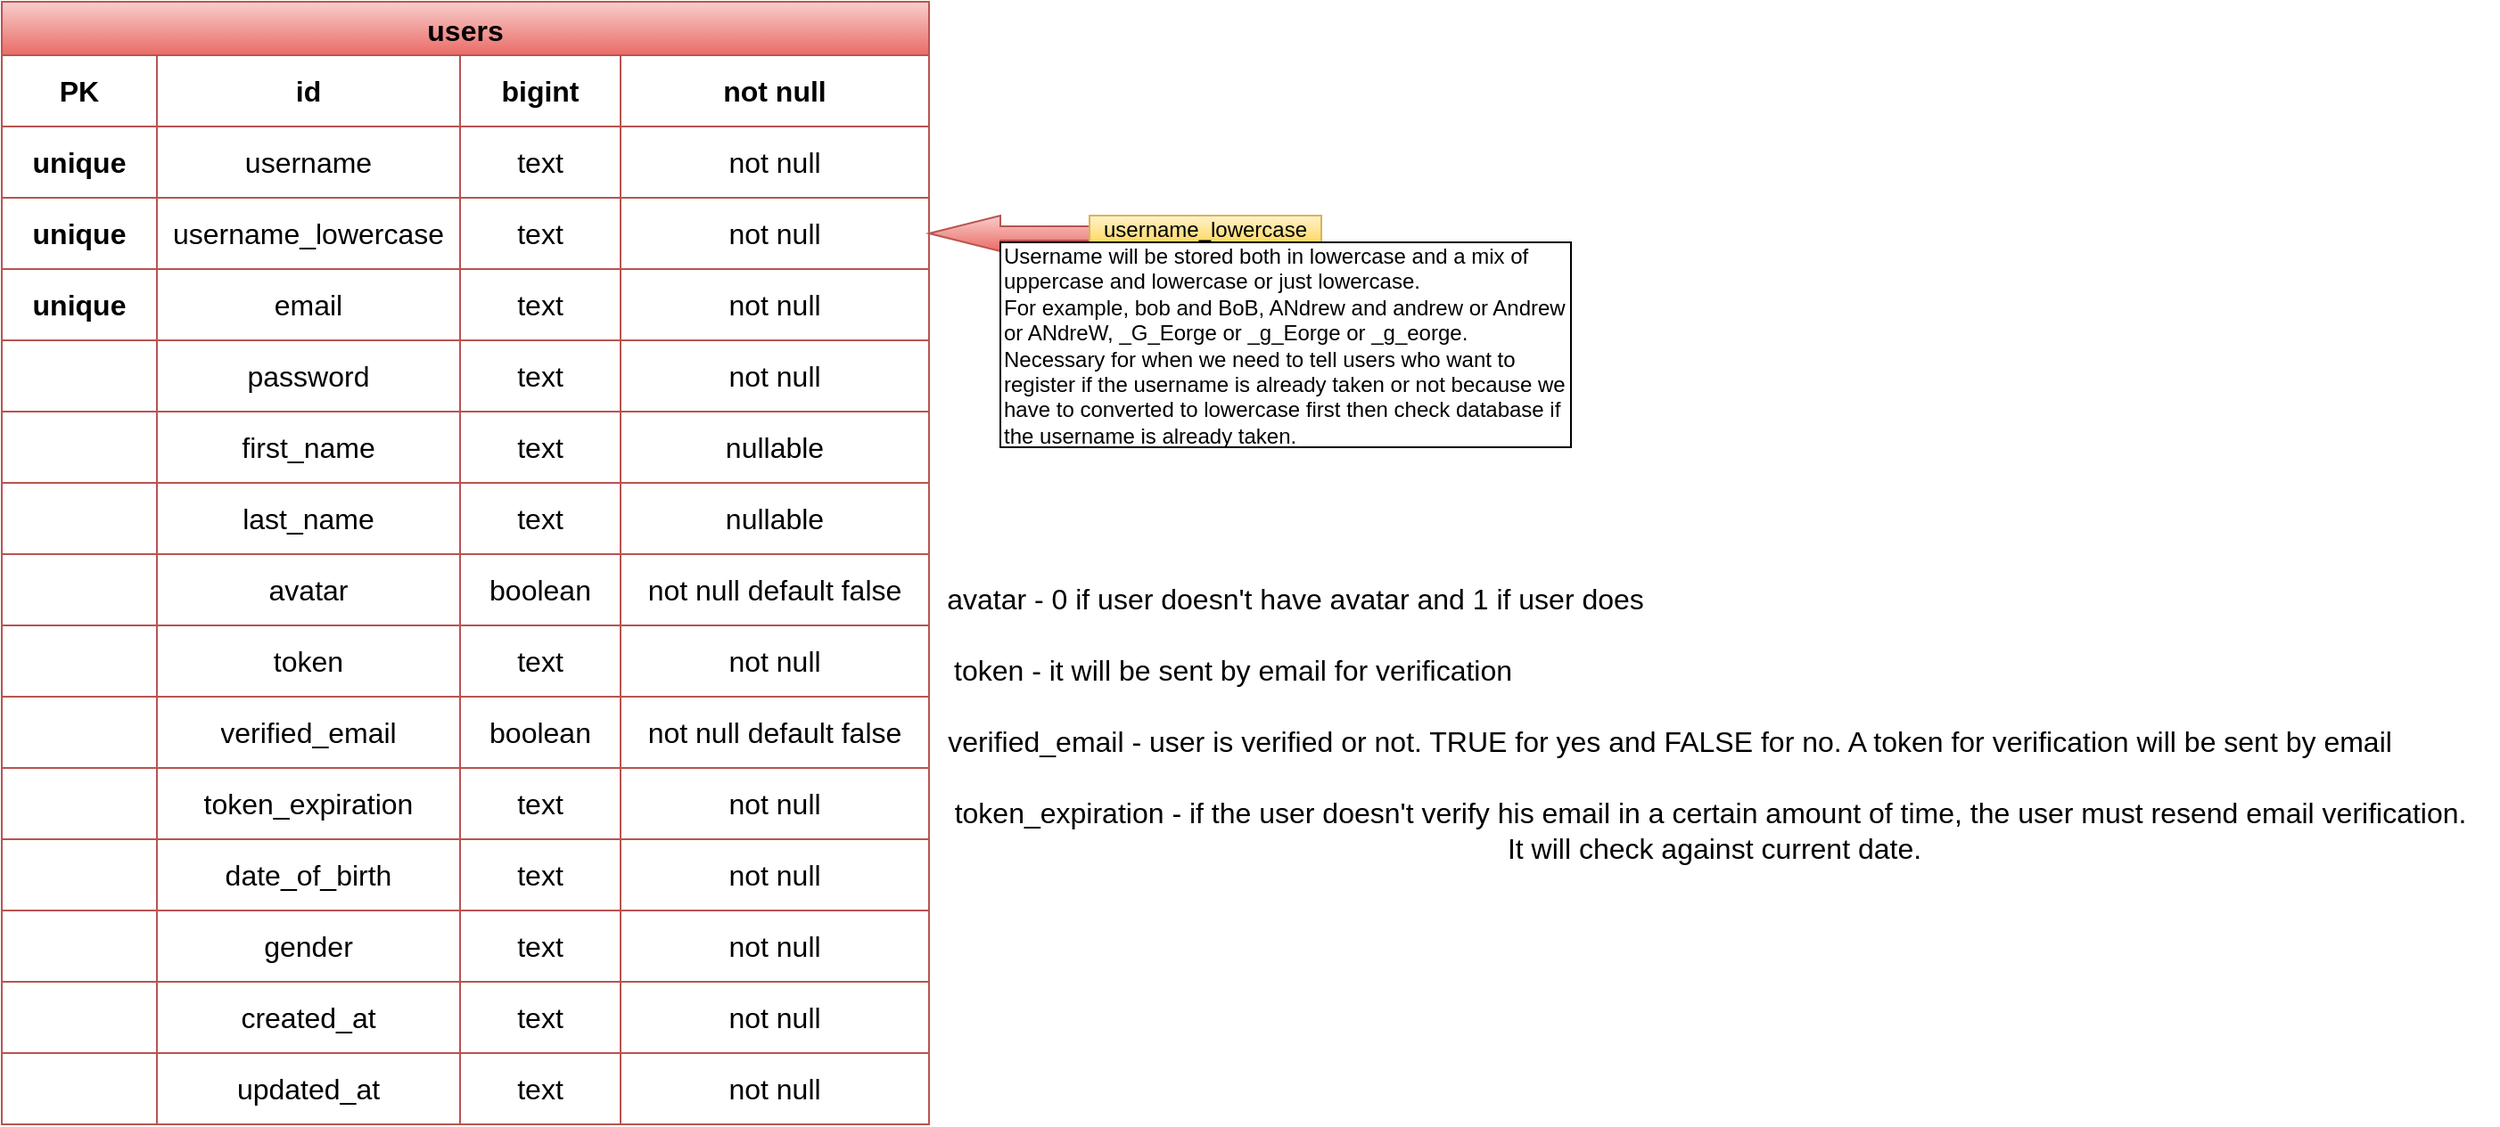 <mxfile version="21.1.2" type="device">
  <diagram name="Page-1" id="t4gs9tPtVX5zqlGiPhsi">
    <mxGraphModel dx="1117" dy="336" grid="1" gridSize="10" guides="1" tooltips="1" connect="1" arrows="1" fold="1" page="1" pageScale="1" pageWidth="2500" pageHeight="2500" math="0" shadow="0">
      <root>
        <mxCell id="0" />
        <mxCell id="1" parent="0" />
        <mxCell id="QIEU1KKEI3exDOAzTcKu-1" value="users" style="shape=table;startSize=30;container=1;collapsible=0;childLayout=tableLayout;strokeColor=#b85450;fontSize=16;fillColor=#f8cecc;gradientColor=#ea6b66;fontStyle=1;movable=1;resizable=1;rotatable=1;deletable=1;editable=1;locked=0;connectable=1;" parent="1" vertex="1">
          <mxGeometry x="440" y="60" width="520" height="630" as="geometry" />
        </mxCell>
        <mxCell id="QIEU1KKEI3exDOAzTcKu-2" value="" style="shape=tableRow;horizontal=0;startSize=0;swimlaneHead=0;swimlaneBody=0;strokeColor=inherit;top=0;left=0;bottom=0;right=0;collapsible=0;dropTarget=0;fillColor=none;points=[[0,0.5],[1,0.5]];portConstraint=eastwest;fontSize=16;movable=1;resizable=1;rotatable=1;deletable=1;editable=1;locked=0;connectable=1;" parent="QIEU1KKEI3exDOAzTcKu-1" vertex="1">
          <mxGeometry y="30" width="520" height="40" as="geometry" />
        </mxCell>
        <mxCell id="QIEU1KKEI3exDOAzTcKu-3" value="&lt;b&gt;PK&lt;/b&gt;" style="shape=partialRectangle;html=1;whiteSpace=wrap;connectable=1;strokeColor=inherit;overflow=hidden;fillColor=none;top=0;left=0;bottom=0;right=0;pointerEvents=1;fontSize=16;movable=1;resizable=1;rotatable=1;deletable=1;editable=1;locked=0;" parent="QIEU1KKEI3exDOAzTcKu-2" vertex="1">
          <mxGeometry width="87" height="40" as="geometry">
            <mxRectangle width="87" height="40" as="alternateBounds" />
          </mxGeometry>
        </mxCell>
        <mxCell id="QIEU1KKEI3exDOAzTcKu-4" value="&lt;b&gt;id&lt;/b&gt;" style="shape=partialRectangle;html=1;whiteSpace=wrap;connectable=1;strokeColor=inherit;overflow=hidden;fillColor=none;top=0;left=0;bottom=0;right=0;pointerEvents=1;fontSize=16;movable=1;resizable=1;rotatable=1;deletable=1;editable=1;locked=0;" parent="QIEU1KKEI3exDOAzTcKu-2" vertex="1">
          <mxGeometry x="87" width="170" height="40" as="geometry">
            <mxRectangle width="170" height="40" as="alternateBounds" />
          </mxGeometry>
        </mxCell>
        <mxCell id="QIEU1KKEI3exDOAzTcKu-5" value="&lt;b&gt;bigint&lt;/b&gt;" style="shape=partialRectangle;html=1;whiteSpace=wrap;connectable=1;strokeColor=inherit;overflow=hidden;fillColor=none;top=0;left=0;bottom=0;right=0;pointerEvents=1;fontSize=16;movable=1;resizable=1;rotatable=1;deletable=1;editable=1;locked=0;" parent="QIEU1KKEI3exDOAzTcKu-2" vertex="1">
          <mxGeometry x="257" width="90" height="40" as="geometry">
            <mxRectangle width="90" height="40" as="alternateBounds" />
          </mxGeometry>
        </mxCell>
        <mxCell id="QIEU1KKEI3exDOAzTcKu-6" value="&lt;b&gt;not null&lt;/b&gt;" style="shape=partialRectangle;html=1;whiteSpace=wrap;connectable=1;strokeColor=inherit;overflow=hidden;fillColor=none;top=0;left=0;bottom=0;right=0;pointerEvents=1;fontSize=16;movable=1;resizable=1;rotatable=1;deletable=1;editable=1;locked=0;" parent="QIEU1KKEI3exDOAzTcKu-2" vertex="1">
          <mxGeometry x="347" width="173" height="40" as="geometry">
            <mxRectangle width="173" height="40" as="alternateBounds" />
          </mxGeometry>
        </mxCell>
        <mxCell id="QIEU1KKEI3exDOAzTcKu-7" value="" style="shape=tableRow;horizontal=0;startSize=0;swimlaneHead=0;swimlaneBody=0;strokeColor=inherit;top=0;left=0;bottom=0;right=0;collapsible=0;dropTarget=0;fillColor=none;points=[[0,0.5],[1,0.5]];portConstraint=eastwest;fontSize=16;movable=1;resizable=1;rotatable=1;deletable=1;editable=1;locked=0;connectable=1;" parent="QIEU1KKEI3exDOAzTcKu-1" vertex="1">
          <mxGeometry y="70" width="520" height="40" as="geometry" />
        </mxCell>
        <mxCell id="QIEU1KKEI3exDOAzTcKu-8" value="unique" style="shape=partialRectangle;html=1;whiteSpace=wrap;connectable=1;strokeColor=inherit;overflow=hidden;fillColor=none;top=0;left=0;bottom=0;right=0;pointerEvents=1;fontSize=16;fontStyle=1;movable=1;resizable=1;rotatable=1;deletable=1;editable=1;locked=0;" parent="QIEU1KKEI3exDOAzTcKu-7" vertex="1">
          <mxGeometry width="87" height="40" as="geometry">
            <mxRectangle width="87" height="40" as="alternateBounds" />
          </mxGeometry>
        </mxCell>
        <mxCell id="QIEU1KKEI3exDOAzTcKu-9" value="username" style="shape=partialRectangle;html=1;whiteSpace=wrap;connectable=1;strokeColor=inherit;overflow=hidden;fillColor=none;top=0;left=0;bottom=0;right=0;pointerEvents=1;fontSize=16;movable=1;resizable=1;rotatable=1;deletable=1;editable=1;locked=0;" parent="QIEU1KKEI3exDOAzTcKu-7" vertex="1">
          <mxGeometry x="87" width="170" height="40" as="geometry">
            <mxRectangle width="170" height="40" as="alternateBounds" />
          </mxGeometry>
        </mxCell>
        <mxCell id="QIEU1KKEI3exDOAzTcKu-10" value="text" style="shape=partialRectangle;html=1;whiteSpace=wrap;connectable=1;strokeColor=inherit;overflow=hidden;fillColor=none;top=0;left=0;bottom=0;right=0;pointerEvents=1;fontSize=16;movable=1;resizable=1;rotatable=1;deletable=1;editable=1;locked=0;" parent="QIEU1KKEI3exDOAzTcKu-7" vertex="1">
          <mxGeometry x="257" width="90" height="40" as="geometry">
            <mxRectangle width="90" height="40" as="alternateBounds" />
          </mxGeometry>
        </mxCell>
        <mxCell id="QIEU1KKEI3exDOAzTcKu-11" value="not null" style="shape=partialRectangle;html=1;whiteSpace=wrap;connectable=1;strokeColor=inherit;overflow=hidden;fillColor=none;top=0;left=0;bottom=0;right=0;pointerEvents=1;fontSize=16;movable=1;resizable=1;rotatable=1;deletable=1;editable=1;locked=0;" parent="QIEU1KKEI3exDOAzTcKu-7" vertex="1">
          <mxGeometry x="347" width="173" height="40" as="geometry">
            <mxRectangle width="173" height="40" as="alternateBounds" />
          </mxGeometry>
        </mxCell>
        <mxCell id="QIEU1KKEI3exDOAzTcKu-12" style="shape=tableRow;horizontal=0;startSize=0;swimlaneHead=0;swimlaneBody=0;strokeColor=inherit;top=0;left=0;bottom=0;right=0;collapsible=0;dropTarget=0;fillColor=none;points=[[0,0.5],[1,0.5]];portConstraint=eastwest;fontSize=16;movable=1;resizable=1;rotatable=1;deletable=1;editable=1;locked=0;connectable=1;" parent="QIEU1KKEI3exDOAzTcKu-1" vertex="1">
          <mxGeometry y="110" width="520" height="40" as="geometry" />
        </mxCell>
        <mxCell id="QIEU1KKEI3exDOAzTcKu-13" value="&lt;b&gt;unique&lt;/b&gt;" style="shape=partialRectangle;html=1;whiteSpace=wrap;connectable=1;strokeColor=inherit;overflow=hidden;fillColor=none;top=0;left=0;bottom=0;right=0;pointerEvents=1;fontSize=16;movable=1;resizable=1;rotatable=1;deletable=1;editable=1;locked=0;" parent="QIEU1KKEI3exDOAzTcKu-12" vertex="1">
          <mxGeometry width="87" height="40" as="geometry">
            <mxRectangle width="87" height="40" as="alternateBounds" />
          </mxGeometry>
        </mxCell>
        <mxCell id="QIEU1KKEI3exDOAzTcKu-14" value="username_lowercase" style="shape=partialRectangle;html=1;whiteSpace=wrap;connectable=1;strokeColor=inherit;overflow=hidden;fillColor=none;top=0;left=0;bottom=0;right=0;pointerEvents=1;fontSize=16;movable=1;resizable=1;rotatable=1;deletable=1;editable=1;locked=0;" parent="QIEU1KKEI3exDOAzTcKu-12" vertex="1">
          <mxGeometry x="87" width="170" height="40" as="geometry">
            <mxRectangle width="170" height="40" as="alternateBounds" />
          </mxGeometry>
        </mxCell>
        <mxCell id="QIEU1KKEI3exDOAzTcKu-15" value="text" style="shape=partialRectangle;html=1;whiteSpace=wrap;connectable=1;strokeColor=inherit;overflow=hidden;fillColor=none;top=0;left=0;bottom=0;right=0;pointerEvents=1;fontSize=16;movable=1;resizable=1;rotatable=1;deletable=1;editable=1;locked=0;" parent="QIEU1KKEI3exDOAzTcKu-12" vertex="1">
          <mxGeometry x="257" width="90" height="40" as="geometry">
            <mxRectangle width="90" height="40" as="alternateBounds" />
          </mxGeometry>
        </mxCell>
        <mxCell id="QIEU1KKEI3exDOAzTcKu-16" value="not null" style="shape=partialRectangle;html=1;whiteSpace=wrap;connectable=1;strokeColor=inherit;overflow=hidden;fillColor=none;top=0;left=0;bottom=0;right=0;pointerEvents=1;fontSize=16;movable=1;resizable=1;rotatable=1;deletable=1;editable=1;locked=0;" parent="QIEU1KKEI3exDOAzTcKu-12" vertex="1">
          <mxGeometry x="347" width="173" height="40" as="geometry">
            <mxRectangle width="173" height="40" as="alternateBounds" />
          </mxGeometry>
        </mxCell>
        <mxCell id="QIEU1KKEI3exDOAzTcKu-17" style="shape=tableRow;horizontal=0;startSize=0;swimlaneHead=0;swimlaneBody=0;strokeColor=inherit;top=0;left=0;bottom=0;right=0;collapsible=0;dropTarget=0;fillColor=none;points=[[0,0.5],[1,0.5]];portConstraint=eastwest;fontSize=16;movable=1;resizable=1;rotatable=1;deletable=1;editable=1;locked=0;connectable=1;" parent="QIEU1KKEI3exDOAzTcKu-1" vertex="1">
          <mxGeometry y="150" width="520" height="40" as="geometry" />
        </mxCell>
        <mxCell id="QIEU1KKEI3exDOAzTcKu-18" value="&lt;b&gt;unique&lt;/b&gt;" style="shape=partialRectangle;html=1;whiteSpace=wrap;connectable=1;strokeColor=inherit;overflow=hidden;fillColor=none;top=0;left=0;bottom=0;right=0;pointerEvents=1;fontSize=16;movable=1;resizable=1;rotatable=1;deletable=1;editable=1;locked=0;" parent="QIEU1KKEI3exDOAzTcKu-17" vertex="1">
          <mxGeometry width="87" height="40" as="geometry">
            <mxRectangle width="87" height="40" as="alternateBounds" />
          </mxGeometry>
        </mxCell>
        <mxCell id="QIEU1KKEI3exDOAzTcKu-19" value="email" style="shape=partialRectangle;html=1;whiteSpace=wrap;connectable=1;strokeColor=inherit;overflow=hidden;fillColor=none;top=0;left=0;bottom=0;right=0;pointerEvents=1;fontSize=16;movable=1;resizable=1;rotatable=1;deletable=1;editable=1;locked=0;" parent="QIEU1KKEI3exDOAzTcKu-17" vertex="1">
          <mxGeometry x="87" width="170" height="40" as="geometry">
            <mxRectangle width="170" height="40" as="alternateBounds" />
          </mxGeometry>
        </mxCell>
        <mxCell id="QIEU1KKEI3exDOAzTcKu-20" value="text" style="shape=partialRectangle;html=1;whiteSpace=wrap;connectable=1;strokeColor=inherit;overflow=hidden;fillColor=none;top=0;left=0;bottom=0;right=0;pointerEvents=1;fontSize=16;movable=1;resizable=1;rotatable=1;deletable=1;editable=1;locked=0;" parent="QIEU1KKEI3exDOAzTcKu-17" vertex="1">
          <mxGeometry x="257" width="90" height="40" as="geometry">
            <mxRectangle width="90" height="40" as="alternateBounds" />
          </mxGeometry>
        </mxCell>
        <mxCell id="QIEU1KKEI3exDOAzTcKu-21" value="not null" style="shape=partialRectangle;html=1;whiteSpace=wrap;connectable=1;strokeColor=inherit;overflow=hidden;fillColor=none;top=0;left=0;bottom=0;right=0;pointerEvents=1;fontSize=16;movable=1;resizable=1;rotatable=1;deletable=1;editable=1;locked=0;" parent="QIEU1KKEI3exDOAzTcKu-17" vertex="1">
          <mxGeometry x="347" width="173" height="40" as="geometry">
            <mxRectangle width="173" height="40" as="alternateBounds" />
          </mxGeometry>
        </mxCell>
        <mxCell id="QIEU1KKEI3exDOAzTcKu-22" style="shape=tableRow;horizontal=0;startSize=0;swimlaneHead=0;swimlaneBody=0;strokeColor=inherit;top=0;left=0;bottom=0;right=0;collapsible=0;dropTarget=0;fillColor=none;points=[[0,0.5],[1,0.5]];portConstraint=eastwest;fontSize=16;movable=1;resizable=1;rotatable=1;deletable=1;editable=1;locked=0;connectable=1;" parent="QIEU1KKEI3exDOAzTcKu-1" vertex="1">
          <mxGeometry y="190" width="520" height="40" as="geometry" />
        </mxCell>
        <mxCell id="QIEU1KKEI3exDOAzTcKu-23" style="shape=partialRectangle;html=1;whiteSpace=wrap;connectable=1;strokeColor=inherit;overflow=hidden;fillColor=none;top=0;left=0;bottom=0;right=0;pointerEvents=1;fontSize=16;movable=1;resizable=1;rotatable=1;deletable=1;editable=1;locked=0;" parent="QIEU1KKEI3exDOAzTcKu-22" vertex="1">
          <mxGeometry width="87" height="40" as="geometry">
            <mxRectangle width="87" height="40" as="alternateBounds" />
          </mxGeometry>
        </mxCell>
        <mxCell id="QIEU1KKEI3exDOAzTcKu-24" value="password" style="shape=partialRectangle;html=1;whiteSpace=wrap;connectable=1;strokeColor=inherit;overflow=hidden;fillColor=none;top=0;left=0;bottom=0;right=0;pointerEvents=1;fontSize=16;movable=1;resizable=1;rotatable=1;deletable=1;editable=1;locked=0;" parent="QIEU1KKEI3exDOAzTcKu-22" vertex="1">
          <mxGeometry x="87" width="170" height="40" as="geometry">
            <mxRectangle width="170" height="40" as="alternateBounds" />
          </mxGeometry>
        </mxCell>
        <mxCell id="QIEU1KKEI3exDOAzTcKu-25" value="text" style="shape=partialRectangle;html=1;whiteSpace=wrap;connectable=1;strokeColor=inherit;overflow=hidden;fillColor=none;top=0;left=0;bottom=0;right=0;pointerEvents=1;fontSize=16;movable=1;resizable=1;rotatable=1;deletable=1;editable=1;locked=0;" parent="QIEU1KKEI3exDOAzTcKu-22" vertex="1">
          <mxGeometry x="257" width="90" height="40" as="geometry">
            <mxRectangle width="90" height="40" as="alternateBounds" />
          </mxGeometry>
        </mxCell>
        <mxCell id="QIEU1KKEI3exDOAzTcKu-26" value="not null" style="shape=partialRectangle;html=1;whiteSpace=wrap;connectable=1;strokeColor=inherit;overflow=hidden;fillColor=none;top=0;left=0;bottom=0;right=0;pointerEvents=1;fontSize=16;movable=1;resizable=1;rotatable=1;deletable=1;editable=1;locked=0;" parent="QIEU1KKEI3exDOAzTcKu-22" vertex="1">
          <mxGeometry x="347" width="173" height="40" as="geometry">
            <mxRectangle width="173" height="40" as="alternateBounds" />
          </mxGeometry>
        </mxCell>
        <mxCell id="QIEU1KKEI3exDOAzTcKu-27" style="shape=tableRow;horizontal=0;startSize=0;swimlaneHead=0;swimlaneBody=0;strokeColor=inherit;top=0;left=0;bottom=0;right=0;collapsible=0;dropTarget=0;fillColor=none;points=[[0,0.5],[1,0.5]];portConstraint=eastwest;fontSize=16;movable=1;resizable=1;rotatable=1;deletable=1;editable=1;locked=0;connectable=1;" parent="QIEU1KKEI3exDOAzTcKu-1" vertex="1">
          <mxGeometry y="230" width="520" height="40" as="geometry" />
        </mxCell>
        <mxCell id="QIEU1KKEI3exDOAzTcKu-28" style="shape=partialRectangle;html=1;whiteSpace=wrap;connectable=1;strokeColor=inherit;overflow=hidden;fillColor=none;top=0;left=0;bottom=0;right=0;pointerEvents=1;fontSize=16;movable=1;resizable=1;rotatable=1;deletable=1;editable=1;locked=0;" parent="QIEU1KKEI3exDOAzTcKu-27" vertex="1">
          <mxGeometry width="87" height="40" as="geometry">
            <mxRectangle width="87" height="40" as="alternateBounds" />
          </mxGeometry>
        </mxCell>
        <mxCell id="QIEU1KKEI3exDOAzTcKu-29" value="first_name" style="shape=partialRectangle;html=1;whiteSpace=wrap;connectable=1;strokeColor=inherit;overflow=hidden;fillColor=none;top=0;left=0;bottom=0;right=0;pointerEvents=1;fontSize=16;movable=1;resizable=1;rotatable=1;deletable=1;editable=1;locked=0;" parent="QIEU1KKEI3exDOAzTcKu-27" vertex="1">
          <mxGeometry x="87" width="170" height="40" as="geometry">
            <mxRectangle width="170" height="40" as="alternateBounds" />
          </mxGeometry>
        </mxCell>
        <mxCell id="QIEU1KKEI3exDOAzTcKu-30" value="text" style="shape=partialRectangle;html=1;whiteSpace=wrap;connectable=1;strokeColor=inherit;overflow=hidden;fillColor=none;top=0;left=0;bottom=0;right=0;pointerEvents=1;fontSize=16;movable=1;resizable=1;rotatable=1;deletable=1;editable=1;locked=0;" parent="QIEU1KKEI3exDOAzTcKu-27" vertex="1">
          <mxGeometry x="257" width="90" height="40" as="geometry">
            <mxRectangle width="90" height="40" as="alternateBounds" />
          </mxGeometry>
        </mxCell>
        <mxCell id="QIEU1KKEI3exDOAzTcKu-31" value="nullable" style="shape=partialRectangle;html=1;whiteSpace=wrap;connectable=1;strokeColor=inherit;overflow=hidden;fillColor=none;top=0;left=0;bottom=0;right=0;pointerEvents=1;fontSize=16;movable=1;resizable=1;rotatable=1;deletable=1;editable=1;locked=0;" parent="QIEU1KKEI3exDOAzTcKu-27" vertex="1">
          <mxGeometry x="347" width="173" height="40" as="geometry">
            <mxRectangle width="173" height="40" as="alternateBounds" />
          </mxGeometry>
        </mxCell>
        <mxCell id="QIEU1KKEI3exDOAzTcKu-32" style="shape=tableRow;horizontal=0;startSize=0;swimlaneHead=0;swimlaneBody=0;strokeColor=inherit;top=0;left=0;bottom=0;right=0;collapsible=0;dropTarget=0;fillColor=none;points=[[0,0.5],[1,0.5]];portConstraint=eastwest;fontSize=16;movable=1;resizable=1;rotatable=1;deletable=1;editable=1;locked=0;connectable=1;" parent="QIEU1KKEI3exDOAzTcKu-1" vertex="1">
          <mxGeometry y="270" width="520" height="40" as="geometry" />
        </mxCell>
        <mxCell id="QIEU1KKEI3exDOAzTcKu-33" style="shape=partialRectangle;html=1;whiteSpace=wrap;connectable=1;strokeColor=inherit;overflow=hidden;fillColor=none;top=0;left=0;bottom=0;right=0;pointerEvents=1;fontSize=16;movable=1;resizable=1;rotatable=1;deletable=1;editable=1;locked=0;" parent="QIEU1KKEI3exDOAzTcKu-32" vertex="1">
          <mxGeometry width="87" height="40" as="geometry">
            <mxRectangle width="87" height="40" as="alternateBounds" />
          </mxGeometry>
        </mxCell>
        <mxCell id="QIEU1KKEI3exDOAzTcKu-34" value="last_name" style="shape=partialRectangle;html=1;whiteSpace=wrap;connectable=1;strokeColor=inherit;overflow=hidden;fillColor=none;top=0;left=0;bottom=0;right=0;pointerEvents=1;fontSize=16;movable=1;resizable=1;rotatable=1;deletable=1;editable=1;locked=0;" parent="QIEU1KKEI3exDOAzTcKu-32" vertex="1">
          <mxGeometry x="87" width="170" height="40" as="geometry">
            <mxRectangle width="170" height="40" as="alternateBounds" />
          </mxGeometry>
        </mxCell>
        <mxCell id="QIEU1KKEI3exDOAzTcKu-35" value="text" style="shape=partialRectangle;html=1;whiteSpace=wrap;connectable=1;strokeColor=inherit;overflow=hidden;fillColor=none;top=0;left=0;bottom=0;right=0;pointerEvents=1;fontSize=16;movable=1;resizable=1;rotatable=1;deletable=1;editable=1;locked=0;" parent="QIEU1KKEI3exDOAzTcKu-32" vertex="1">
          <mxGeometry x="257" width="90" height="40" as="geometry">
            <mxRectangle width="90" height="40" as="alternateBounds" />
          </mxGeometry>
        </mxCell>
        <mxCell id="QIEU1KKEI3exDOAzTcKu-36" value="nullable" style="shape=partialRectangle;html=1;whiteSpace=wrap;connectable=1;strokeColor=inherit;overflow=hidden;fillColor=none;top=0;left=0;bottom=0;right=0;pointerEvents=1;fontSize=16;movable=1;resizable=1;rotatable=1;deletable=1;editable=1;locked=0;" parent="QIEU1KKEI3exDOAzTcKu-32" vertex="1">
          <mxGeometry x="347" width="173" height="40" as="geometry">
            <mxRectangle width="173" height="40" as="alternateBounds" />
          </mxGeometry>
        </mxCell>
        <mxCell id="QIEU1KKEI3exDOAzTcKu-37" style="shape=tableRow;horizontal=0;startSize=0;swimlaneHead=0;swimlaneBody=0;strokeColor=inherit;top=0;left=0;bottom=0;right=0;collapsible=0;dropTarget=0;fillColor=none;points=[[0,0.5],[1,0.5]];portConstraint=eastwest;fontSize=16;movable=1;resizable=1;rotatable=1;deletable=1;editable=1;locked=0;connectable=1;" parent="QIEU1KKEI3exDOAzTcKu-1" vertex="1">
          <mxGeometry y="310" width="520" height="40" as="geometry" />
        </mxCell>
        <mxCell id="QIEU1KKEI3exDOAzTcKu-38" style="shape=partialRectangle;html=1;whiteSpace=wrap;connectable=1;strokeColor=inherit;overflow=hidden;fillColor=none;top=0;left=0;bottom=0;right=0;pointerEvents=1;fontSize=16;movable=1;resizable=1;rotatable=1;deletable=1;editable=1;locked=0;" parent="QIEU1KKEI3exDOAzTcKu-37" vertex="1">
          <mxGeometry width="87" height="40" as="geometry">
            <mxRectangle width="87" height="40" as="alternateBounds" />
          </mxGeometry>
        </mxCell>
        <mxCell id="QIEU1KKEI3exDOAzTcKu-39" value="avatar" style="shape=partialRectangle;html=1;whiteSpace=wrap;connectable=1;strokeColor=inherit;overflow=hidden;fillColor=none;top=0;left=0;bottom=0;right=0;pointerEvents=1;fontSize=16;movable=1;resizable=1;rotatable=1;deletable=1;editable=1;locked=0;" parent="QIEU1KKEI3exDOAzTcKu-37" vertex="1">
          <mxGeometry x="87" width="170" height="40" as="geometry">
            <mxRectangle width="170" height="40" as="alternateBounds" />
          </mxGeometry>
        </mxCell>
        <mxCell id="QIEU1KKEI3exDOAzTcKu-40" value="boolean" style="shape=partialRectangle;html=1;whiteSpace=wrap;connectable=1;strokeColor=inherit;overflow=hidden;fillColor=none;top=0;left=0;bottom=0;right=0;pointerEvents=1;fontSize=16;movable=1;resizable=1;rotatable=1;deletable=1;editable=1;locked=0;" parent="QIEU1KKEI3exDOAzTcKu-37" vertex="1">
          <mxGeometry x="257" width="90" height="40" as="geometry">
            <mxRectangle width="90" height="40" as="alternateBounds" />
          </mxGeometry>
        </mxCell>
        <mxCell id="QIEU1KKEI3exDOAzTcKu-41" value="not null default false" style="shape=partialRectangle;html=1;whiteSpace=wrap;connectable=1;strokeColor=inherit;overflow=hidden;fillColor=none;top=0;left=0;bottom=0;right=0;pointerEvents=1;fontSize=16;movable=1;resizable=1;rotatable=1;deletable=1;editable=1;locked=0;" parent="QIEU1KKEI3exDOAzTcKu-37" vertex="1">
          <mxGeometry x="347" width="173" height="40" as="geometry">
            <mxRectangle width="173" height="40" as="alternateBounds" />
          </mxGeometry>
        </mxCell>
        <mxCell id="QIEU1KKEI3exDOAzTcKu-42" style="shape=tableRow;horizontal=0;startSize=0;swimlaneHead=0;swimlaneBody=0;strokeColor=inherit;top=0;left=0;bottom=0;right=0;collapsible=0;dropTarget=0;fillColor=none;points=[[0,0.5],[1,0.5]];portConstraint=eastwest;fontSize=16;movable=1;resizable=1;rotatable=1;deletable=1;editable=1;locked=0;connectable=1;" parent="QIEU1KKEI3exDOAzTcKu-1" vertex="1">
          <mxGeometry y="350" width="520" height="40" as="geometry" />
        </mxCell>
        <mxCell id="QIEU1KKEI3exDOAzTcKu-43" style="shape=partialRectangle;html=1;whiteSpace=wrap;connectable=1;strokeColor=inherit;overflow=hidden;fillColor=none;top=0;left=0;bottom=0;right=0;pointerEvents=1;fontSize=16;movable=1;resizable=1;rotatable=1;deletable=1;editable=1;locked=0;" parent="QIEU1KKEI3exDOAzTcKu-42" vertex="1">
          <mxGeometry width="87" height="40" as="geometry">
            <mxRectangle width="87" height="40" as="alternateBounds" />
          </mxGeometry>
        </mxCell>
        <mxCell id="QIEU1KKEI3exDOAzTcKu-44" value="token" style="shape=partialRectangle;html=1;whiteSpace=wrap;connectable=1;strokeColor=inherit;overflow=hidden;fillColor=none;top=0;left=0;bottom=0;right=0;pointerEvents=1;fontSize=16;movable=1;resizable=1;rotatable=1;deletable=1;editable=1;locked=0;" parent="QIEU1KKEI3exDOAzTcKu-42" vertex="1">
          <mxGeometry x="87" width="170" height="40" as="geometry">
            <mxRectangle width="170" height="40" as="alternateBounds" />
          </mxGeometry>
        </mxCell>
        <mxCell id="QIEU1KKEI3exDOAzTcKu-45" value="text" style="shape=partialRectangle;html=1;whiteSpace=wrap;connectable=1;strokeColor=inherit;overflow=hidden;fillColor=none;top=0;left=0;bottom=0;right=0;pointerEvents=1;fontSize=16;movable=1;resizable=1;rotatable=1;deletable=1;editable=1;locked=0;" parent="QIEU1KKEI3exDOAzTcKu-42" vertex="1">
          <mxGeometry x="257" width="90" height="40" as="geometry">
            <mxRectangle width="90" height="40" as="alternateBounds" />
          </mxGeometry>
        </mxCell>
        <mxCell id="QIEU1KKEI3exDOAzTcKu-46" value="not null" style="shape=partialRectangle;html=1;whiteSpace=wrap;connectable=1;strokeColor=inherit;overflow=hidden;fillColor=none;top=0;left=0;bottom=0;right=0;pointerEvents=1;fontSize=16;movable=1;resizable=1;rotatable=1;deletable=1;editable=1;locked=0;" parent="QIEU1KKEI3exDOAzTcKu-42" vertex="1">
          <mxGeometry x="347" width="173" height="40" as="geometry">
            <mxRectangle width="173" height="40" as="alternateBounds" />
          </mxGeometry>
        </mxCell>
        <mxCell id="QIEU1KKEI3exDOAzTcKu-47" style="shape=tableRow;horizontal=0;startSize=0;swimlaneHead=0;swimlaneBody=0;strokeColor=inherit;top=0;left=0;bottom=0;right=0;collapsible=0;dropTarget=0;fillColor=none;points=[[0,0.5],[1,0.5]];portConstraint=eastwest;fontSize=16;movable=1;resizable=1;rotatable=1;deletable=1;editable=1;locked=0;connectable=1;" parent="QIEU1KKEI3exDOAzTcKu-1" vertex="1">
          <mxGeometry y="390" width="520" height="40" as="geometry" />
        </mxCell>
        <mxCell id="QIEU1KKEI3exDOAzTcKu-48" style="shape=partialRectangle;html=1;whiteSpace=wrap;connectable=1;strokeColor=inherit;overflow=hidden;fillColor=none;top=0;left=0;bottom=0;right=0;pointerEvents=1;fontSize=16;movable=1;resizable=1;rotatable=1;deletable=1;editable=1;locked=0;" parent="QIEU1KKEI3exDOAzTcKu-47" vertex="1">
          <mxGeometry width="87" height="40" as="geometry">
            <mxRectangle width="87" height="40" as="alternateBounds" />
          </mxGeometry>
        </mxCell>
        <mxCell id="QIEU1KKEI3exDOAzTcKu-49" value="verified_email" style="shape=partialRectangle;html=1;whiteSpace=wrap;connectable=1;strokeColor=inherit;overflow=hidden;fillColor=none;top=0;left=0;bottom=0;right=0;pointerEvents=1;fontSize=16;movable=1;resizable=1;rotatable=1;deletable=1;editable=1;locked=0;" parent="QIEU1KKEI3exDOAzTcKu-47" vertex="1">
          <mxGeometry x="87" width="170" height="40" as="geometry">
            <mxRectangle width="170" height="40" as="alternateBounds" />
          </mxGeometry>
        </mxCell>
        <mxCell id="QIEU1KKEI3exDOAzTcKu-50" value="boolean" style="shape=partialRectangle;html=1;whiteSpace=wrap;connectable=1;strokeColor=inherit;overflow=hidden;fillColor=none;top=0;left=0;bottom=0;right=0;pointerEvents=1;fontSize=16;movable=1;resizable=1;rotatable=1;deletable=1;editable=1;locked=0;" parent="QIEU1KKEI3exDOAzTcKu-47" vertex="1">
          <mxGeometry x="257" width="90" height="40" as="geometry">
            <mxRectangle width="90" height="40" as="alternateBounds" />
          </mxGeometry>
        </mxCell>
        <mxCell id="QIEU1KKEI3exDOAzTcKu-51" value="not null default false" style="shape=partialRectangle;html=1;whiteSpace=wrap;connectable=1;strokeColor=inherit;overflow=hidden;fillColor=none;top=0;left=0;bottom=0;right=0;pointerEvents=1;fontSize=16;movable=1;resizable=1;rotatable=1;deletable=1;editable=1;locked=0;" parent="QIEU1KKEI3exDOAzTcKu-47" vertex="1">
          <mxGeometry x="347" width="173" height="40" as="geometry">
            <mxRectangle width="173" height="40" as="alternateBounds" />
          </mxGeometry>
        </mxCell>
        <mxCell id="QIEU1KKEI3exDOAzTcKu-52" style="shape=tableRow;horizontal=0;startSize=0;swimlaneHead=0;swimlaneBody=0;strokeColor=inherit;top=0;left=0;bottom=0;right=0;collapsible=0;dropTarget=0;fillColor=none;points=[[0,0.5],[1,0.5]];portConstraint=eastwest;fontSize=16;movable=1;resizable=1;rotatable=1;deletable=1;editable=1;locked=0;connectable=1;" parent="QIEU1KKEI3exDOAzTcKu-1" vertex="1">
          <mxGeometry y="430" width="520" height="40" as="geometry" />
        </mxCell>
        <mxCell id="QIEU1KKEI3exDOAzTcKu-53" style="shape=partialRectangle;html=1;whiteSpace=wrap;connectable=1;strokeColor=inherit;overflow=hidden;fillColor=none;top=0;left=0;bottom=0;right=0;pointerEvents=1;fontSize=16;movable=1;resizable=1;rotatable=1;deletable=1;editable=1;locked=0;" parent="QIEU1KKEI3exDOAzTcKu-52" vertex="1">
          <mxGeometry width="87" height="40" as="geometry">
            <mxRectangle width="87" height="40" as="alternateBounds" />
          </mxGeometry>
        </mxCell>
        <mxCell id="QIEU1KKEI3exDOAzTcKu-54" value="token_expiration" style="shape=partialRectangle;html=1;whiteSpace=wrap;connectable=1;strokeColor=inherit;overflow=hidden;fillColor=none;top=0;left=0;bottom=0;right=0;pointerEvents=1;fontSize=16;movable=1;resizable=1;rotatable=1;deletable=1;editable=1;locked=0;" parent="QIEU1KKEI3exDOAzTcKu-52" vertex="1">
          <mxGeometry x="87" width="170" height="40" as="geometry">
            <mxRectangle width="170" height="40" as="alternateBounds" />
          </mxGeometry>
        </mxCell>
        <mxCell id="QIEU1KKEI3exDOAzTcKu-55" value="text" style="shape=partialRectangle;html=1;whiteSpace=wrap;connectable=1;strokeColor=inherit;overflow=hidden;fillColor=none;top=0;left=0;bottom=0;right=0;pointerEvents=1;fontSize=16;movable=1;resizable=1;rotatable=1;deletable=1;editable=1;locked=0;" parent="QIEU1KKEI3exDOAzTcKu-52" vertex="1">
          <mxGeometry x="257" width="90" height="40" as="geometry">
            <mxRectangle width="90" height="40" as="alternateBounds" />
          </mxGeometry>
        </mxCell>
        <mxCell id="QIEU1KKEI3exDOAzTcKu-56" value="not null" style="shape=partialRectangle;html=1;whiteSpace=wrap;connectable=1;strokeColor=inherit;overflow=hidden;fillColor=none;top=0;left=0;bottom=0;right=0;pointerEvents=1;fontSize=16;movable=1;resizable=1;rotatable=1;deletable=1;editable=1;locked=0;" parent="QIEU1KKEI3exDOAzTcKu-52" vertex="1">
          <mxGeometry x="347" width="173" height="40" as="geometry">
            <mxRectangle width="173" height="40" as="alternateBounds" />
          </mxGeometry>
        </mxCell>
        <mxCell id="QIEU1KKEI3exDOAzTcKu-57" style="shape=tableRow;horizontal=0;startSize=0;swimlaneHead=0;swimlaneBody=0;strokeColor=inherit;top=0;left=0;bottom=0;right=0;collapsible=0;dropTarget=0;fillColor=none;points=[[0,0.5],[1,0.5]];portConstraint=eastwest;fontSize=16;movable=1;resizable=1;rotatable=1;deletable=1;editable=1;locked=0;connectable=1;" parent="QIEU1KKEI3exDOAzTcKu-1" vertex="1">
          <mxGeometry y="470" width="520" height="40" as="geometry" />
        </mxCell>
        <mxCell id="QIEU1KKEI3exDOAzTcKu-58" style="shape=partialRectangle;html=1;whiteSpace=wrap;connectable=1;strokeColor=inherit;overflow=hidden;fillColor=none;top=0;left=0;bottom=0;right=0;pointerEvents=1;fontSize=16;movable=1;resizable=1;rotatable=1;deletable=1;editable=1;locked=0;" parent="QIEU1KKEI3exDOAzTcKu-57" vertex="1">
          <mxGeometry width="87" height="40" as="geometry">
            <mxRectangle width="87" height="40" as="alternateBounds" />
          </mxGeometry>
        </mxCell>
        <mxCell id="QIEU1KKEI3exDOAzTcKu-59" value="date_of_birth" style="shape=partialRectangle;html=1;whiteSpace=wrap;connectable=1;strokeColor=inherit;overflow=hidden;fillColor=none;top=0;left=0;bottom=0;right=0;pointerEvents=1;fontSize=16;movable=1;resizable=1;rotatable=1;deletable=1;editable=1;locked=0;" parent="QIEU1KKEI3exDOAzTcKu-57" vertex="1">
          <mxGeometry x="87" width="170" height="40" as="geometry">
            <mxRectangle width="170" height="40" as="alternateBounds" />
          </mxGeometry>
        </mxCell>
        <mxCell id="QIEU1KKEI3exDOAzTcKu-60" value="text" style="shape=partialRectangle;html=1;whiteSpace=wrap;connectable=1;strokeColor=inherit;overflow=hidden;fillColor=none;top=0;left=0;bottom=0;right=0;pointerEvents=1;fontSize=16;movable=1;resizable=1;rotatable=1;deletable=1;editable=1;locked=0;" parent="QIEU1KKEI3exDOAzTcKu-57" vertex="1">
          <mxGeometry x="257" width="90" height="40" as="geometry">
            <mxRectangle width="90" height="40" as="alternateBounds" />
          </mxGeometry>
        </mxCell>
        <mxCell id="QIEU1KKEI3exDOAzTcKu-61" value="not null" style="shape=partialRectangle;html=1;whiteSpace=wrap;connectable=1;strokeColor=inherit;overflow=hidden;fillColor=none;top=0;left=0;bottom=0;right=0;pointerEvents=1;fontSize=16;movable=1;resizable=1;rotatable=1;deletable=1;editable=1;locked=0;" parent="QIEU1KKEI3exDOAzTcKu-57" vertex="1">
          <mxGeometry x="347" width="173" height="40" as="geometry">
            <mxRectangle width="173" height="40" as="alternateBounds" />
          </mxGeometry>
        </mxCell>
        <mxCell id="QIEU1KKEI3exDOAzTcKu-62" style="shape=tableRow;horizontal=0;startSize=0;swimlaneHead=0;swimlaneBody=0;strokeColor=inherit;top=0;left=0;bottom=0;right=0;collapsible=0;dropTarget=0;fillColor=none;points=[[0,0.5],[1,0.5]];portConstraint=eastwest;fontSize=16;movable=1;resizable=1;rotatable=1;deletable=1;editable=1;locked=0;connectable=1;" parent="QIEU1KKEI3exDOAzTcKu-1" vertex="1">
          <mxGeometry y="510" width="520" height="40" as="geometry" />
        </mxCell>
        <mxCell id="QIEU1KKEI3exDOAzTcKu-63" style="shape=partialRectangle;html=1;whiteSpace=wrap;connectable=1;strokeColor=inherit;overflow=hidden;fillColor=none;top=0;left=0;bottom=0;right=0;pointerEvents=1;fontSize=16;movable=1;resizable=1;rotatable=1;deletable=1;editable=1;locked=0;" parent="QIEU1KKEI3exDOAzTcKu-62" vertex="1">
          <mxGeometry width="87" height="40" as="geometry">
            <mxRectangle width="87" height="40" as="alternateBounds" />
          </mxGeometry>
        </mxCell>
        <mxCell id="QIEU1KKEI3exDOAzTcKu-64" value="gender" style="shape=partialRectangle;html=1;whiteSpace=wrap;connectable=1;strokeColor=inherit;overflow=hidden;fillColor=none;top=0;left=0;bottom=0;right=0;pointerEvents=1;fontSize=16;movable=1;resizable=1;rotatable=1;deletable=1;editable=1;locked=0;" parent="QIEU1KKEI3exDOAzTcKu-62" vertex="1">
          <mxGeometry x="87" width="170" height="40" as="geometry">
            <mxRectangle width="170" height="40" as="alternateBounds" />
          </mxGeometry>
        </mxCell>
        <mxCell id="QIEU1KKEI3exDOAzTcKu-65" value="text" style="shape=partialRectangle;html=1;whiteSpace=wrap;connectable=1;strokeColor=inherit;overflow=hidden;fillColor=none;top=0;left=0;bottom=0;right=0;pointerEvents=1;fontSize=16;movable=1;resizable=1;rotatable=1;deletable=1;editable=1;locked=0;" parent="QIEU1KKEI3exDOAzTcKu-62" vertex="1">
          <mxGeometry x="257" width="90" height="40" as="geometry">
            <mxRectangle width="90" height="40" as="alternateBounds" />
          </mxGeometry>
        </mxCell>
        <mxCell id="QIEU1KKEI3exDOAzTcKu-66" value="not null" style="shape=partialRectangle;html=1;whiteSpace=wrap;connectable=1;strokeColor=inherit;overflow=hidden;fillColor=none;top=0;left=0;bottom=0;right=0;pointerEvents=1;fontSize=16;movable=1;resizable=1;rotatable=1;deletable=1;editable=1;locked=0;" parent="QIEU1KKEI3exDOAzTcKu-62" vertex="1">
          <mxGeometry x="347" width="173" height="40" as="geometry">
            <mxRectangle width="173" height="40" as="alternateBounds" />
          </mxGeometry>
        </mxCell>
        <mxCell id="QIEU1KKEI3exDOAzTcKu-67" style="shape=tableRow;horizontal=0;startSize=0;swimlaneHead=0;swimlaneBody=0;strokeColor=inherit;top=0;left=0;bottom=0;right=0;collapsible=0;dropTarget=0;fillColor=none;points=[[0,0.5],[1,0.5]];portConstraint=eastwest;fontSize=16;movable=1;resizable=1;rotatable=1;deletable=1;editable=1;locked=0;connectable=1;" parent="QIEU1KKEI3exDOAzTcKu-1" vertex="1">
          <mxGeometry y="550" width="520" height="40" as="geometry" />
        </mxCell>
        <mxCell id="QIEU1KKEI3exDOAzTcKu-68" style="shape=partialRectangle;html=1;whiteSpace=wrap;connectable=1;strokeColor=inherit;overflow=hidden;fillColor=none;top=0;left=0;bottom=0;right=0;pointerEvents=1;fontSize=16;movable=1;resizable=1;rotatable=1;deletable=1;editable=1;locked=0;" parent="QIEU1KKEI3exDOAzTcKu-67" vertex="1">
          <mxGeometry width="87" height="40" as="geometry">
            <mxRectangle width="87" height="40" as="alternateBounds" />
          </mxGeometry>
        </mxCell>
        <mxCell id="QIEU1KKEI3exDOAzTcKu-69" value="created_at" style="shape=partialRectangle;html=1;whiteSpace=wrap;connectable=1;strokeColor=inherit;overflow=hidden;fillColor=none;top=0;left=0;bottom=0;right=0;pointerEvents=1;fontSize=16;movable=1;resizable=1;rotatable=1;deletable=1;editable=1;locked=0;" parent="QIEU1KKEI3exDOAzTcKu-67" vertex="1">
          <mxGeometry x="87" width="170" height="40" as="geometry">
            <mxRectangle width="170" height="40" as="alternateBounds" />
          </mxGeometry>
        </mxCell>
        <mxCell id="QIEU1KKEI3exDOAzTcKu-70" value="text" style="shape=partialRectangle;html=1;whiteSpace=wrap;connectable=1;strokeColor=inherit;overflow=hidden;fillColor=none;top=0;left=0;bottom=0;right=0;pointerEvents=1;fontSize=16;movable=1;resizable=1;rotatable=1;deletable=1;editable=1;locked=0;" parent="QIEU1KKEI3exDOAzTcKu-67" vertex="1">
          <mxGeometry x="257" width="90" height="40" as="geometry">
            <mxRectangle width="90" height="40" as="alternateBounds" />
          </mxGeometry>
        </mxCell>
        <mxCell id="QIEU1KKEI3exDOAzTcKu-71" value="not null" style="shape=partialRectangle;html=1;whiteSpace=wrap;connectable=1;strokeColor=inherit;overflow=hidden;fillColor=none;top=0;left=0;bottom=0;right=0;pointerEvents=1;fontSize=16;movable=1;resizable=1;rotatable=1;deletable=1;editable=1;locked=0;" parent="QIEU1KKEI3exDOAzTcKu-67" vertex="1">
          <mxGeometry x="347" width="173" height="40" as="geometry">
            <mxRectangle width="173" height="40" as="alternateBounds" />
          </mxGeometry>
        </mxCell>
        <mxCell id="QIEU1KKEI3exDOAzTcKu-72" style="shape=tableRow;horizontal=0;startSize=0;swimlaneHead=0;swimlaneBody=0;strokeColor=inherit;top=0;left=0;bottom=0;right=0;collapsible=0;dropTarget=0;fillColor=none;points=[[0,0.5],[1,0.5]];portConstraint=eastwest;fontSize=16;movable=1;resizable=1;rotatable=1;deletable=1;editable=1;locked=0;connectable=1;" parent="QIEU1KKEI3exDOAzTcKu-1" vertex="1">
          <mxGeometry y="590" width="520" height="40" as="geometry" />
        </mxCell>
        <mxCell id="QIEU1KKEI3exDOAzTcKu-73" style="shape=partialRectangle;html=1;whiteSpace=wrap;connectable=1;strokeColor=inherit;overflow=hidden;fillColor=none;top=0;left=0;bottom=0;right=0;pointerEvents=1;fontSize=16;movable=1;resizable=1;rotatable=1;deletable=1;editable=1;locked=0;" parent="QIEU1KKEI3exDOAzTcKu-72" vertex="1">
          <mxGeometry width="87" height="40" as="geometry">
            <mxRectangle width="87" height="40" as="alternateBounds" />
          </mxGeometry>
        </mxCell>
        <mxCell id="QIEU1KKEI3exDOAzTcKu-74" value="updated_at" style="shape=partialRectangle;html=1;whiteSpace=wrap;connectable=1;strokeColor=inherit;overflow=hidden;fillColor=none;top=0;left=0;bottom=0;right=0;pointerEvents=1;fontSize=16;movable=1;resizable=1;rotatable=1;deletable=1;editable=1;locked=0;" parent="QIEU1KKEI3exDOAzTcKu-72" vertex="1">
          <mxGeometry x="87" width="170" height="40" as="geometry">
            <mxRectangle width="170" height="40" as="alternateBounds" />
          </mxGeometry>
        </mxCell>
        <mxCell id="QIEU1KKEI3exDOAzTcKu-75" value="text" style="shape=partialRectangle;html=1;whiteSpace=wrap;connectable=1;strokeColor=inherit;overflow=hidden;fillColor=none;top=0;left=0;bottom=0;right=0;pointerEvents=1;fontSize=16;movable=1;resizable=1;rotatable=1;deletable=1;editable=1;locked=0;" parent="QIEU1KKEI3exDOAzTcKu-72" vertex="1">
          <mxGeometry x="257" width="90" height="40" as="geometry">
            <mxRectangle width="90" height="40" as="alternateBounds" />
          </mxGeometry>
        </mxCell>
        <mxCell id="QIEU1KKEI3exDOAzTcKu-76" value="not null" style="shape=partialRectangle;html=1;whiteSpace=wrap;connectable=1;strokeColor=inherit;overflow=hidden;fillColor=none;top=0;left=0;bottom=0;right=0;pointerEvents=1;fontSize=16;movable=1;resizable=1;rotatable=1;deletable=1;editable=1;locked=0;" parent="QIEU1KKEI3exDOAzTcKu-72" vertex="1">
          <mxGeometry x="347" width="173" height="40" as="geometry">
            <mxRectangle width="173" height="40" as="alternateBounds" />
          </mxGeometry>
        </mxCell>
        <mxCell id="QIEU1KKEI3exDOAzTcKu-77" value="" style="html=1;shadow=0;dashed=0;align=center;verticalAlign=middle;shape=mxgraph.arrows2.arrow;dy=0.6;dx=40;flipH=1;notch=0;fillColor=#f8cecc;gradientColor=#ea6b66;strokeColor=#b85450;movable=1;resizable=1;rotatable=1;deletable=1;editable=1;locked=0;connectable=1;" parent="1" vertex="1">
          <mxGeometry x="960" y="180" width="90" height="20" as="geometry" />
        </mxCell>
        <mxCell id="QIEU1KKEI3exDOAzTcKu-78" value="username_lowercase" style="text;html=1;strokeColor=#d6b656;fillColor=#fff2cc;align=center;verticalAlign=middle;whiteSpace=wrap;rounded=0;gradientColor=#ffd966;movable=1;resizable=1;rotatable=1;deletable=1;editable=1;locked=0;connectable=1;" parent="1" vertex="1">
          <mxGeometry x="1050" y="180" width="130" height="15" as="geometry" />
        </mxCell>
        <mxCell id="QIEU1KKEI3exDOAzTcKu-79" value="Username will be stored both in lowercase and a mix of uppercase and lowercase or just lowercase.&lt;br&gt;For example, bob and BoB, ANdrew and andrew or Andrew or ANdreW, _G_Eorge or _g_Eorge or _g_eorge.&lt;br&gt;Necessary for when we need to tell users who want to register if the username is already taken or not because we have to converted to lowercase first then check database if the username is already taken." style="text;html=1;strokeColor=default;fillColor=none;align=left;verticalAlign=middle;whiteSpace=wrap;rounded=0;movable=1;resizable=1;rotatable=1;deletable=1;editable=1;locked=0;connectable=1;" parent="1" vertex="1">
          <mxGeometry x="1000" y="195" width="320" height="115" as="geometry" />
        </mxCell>
        <mxCell id="QIEU1KKEI3exDOAzTcKu-80" value="&lt;font style=&quot;font-size: 16px;&quot;&gt;token - it will be sent by email for verification&lt;/font&gt;" style="text;html=1;align=center;verticalAlign=middle;resizable=1;points=[];autosize=1;strokeColor=none;fillColor=none;movable=1;rotatable=1;deletable=1;editable=1;locked=0;connectable=1;" parent="1" vertex="1">
          <mxGeometry x="960" y="420" width="340" height="30" as="geometry" />
        </mxCell>
        <mxCell id="QIEU1KKEI3exDOAzTcKu-81" value="&lt;font style=&quot;font-size: 16px;&quot;&gt;avatar - 0 if user doesn&#39;t have avatar and 1 if user does&lt;/font&gt;" style="text;html=1;align=center;verticalAlign=middle;resizable=1;points=[];autosize=1;strokeColor=none;fillColor=none;movable=1;rotatable=1;deletable=1;editable=1;locked=0;connectable=1;" parent="1" vertex="1">
          <mxGeometry x="960" y="380" width="410" height="30" as="geometry" />
        </mxCell>
        <mxCell id="QIEU1KKEI3exDOAzTcKu-83" value="&lt;font style=&quot;font-size: 16px;&quot;&gt;token_expiration - if the user doesn&#39;t verify his email in a certain amount of time, the user must resend email verification.&amp;nbsp;&lt;br&gt;&lt;div style=&quot;&quot;&gt;&lt;span style=&quot;background-color: initial;&quot;&gt;It will check against current date.&lt;/span&gt;&lt;/div&gt;&lt;/font&gt;" style="text;html=1;align=center;verticalAlign=middle;resizable=1;points=[];autosize=1;strokeColor=none;fillColor=none;movable=1;rotatable=1;deletable=1;editable=1;locked=0;connectable=1;" parent="1" vertex="1">
          <mxGeometry x="960" y="500" width="880" height="50" as="geometry" />
        </mxCell>
        <mxCell id="ebowM0283WtHh9Qev0xs-1" value="&lt;font style=&quot;font-size: 16px;&quot;&gt;verified_email - user is verified or not. TRUE for yes and FALSE for no. A token for verification will be sent by email&lt;/font&gt;" style="text;html=1;align=center;verticalAlign=middle;resizable=0;points=[];autosize=1;strokeColor=none;fillColor=none;" vertex="1" parent="1">
          <mxGeometry x="960" y="460" width="830" height="30" as="geometry" />
        </mxCell>
      </root>
    </mxGraphModel>
  </diagram>
</mxfile>
